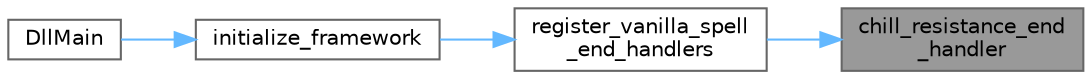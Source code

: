 digraph "chill_resistance_end_handler"
{
 // LATEX_PDF_SIZE
  bgcolor="transparent";
  edge [fontname=Helvetica,fontsize=10,labelfontname=Helvetica,labelfontsize=10];
  node [fontname=Helvetica,fontsize=10,shape=box,height=0.2,width=0.4];
  rankdir="RL";
  Node1 [id="Node000001",label="chill_resistance_end\l_handler",height=0.2,width=0.4,color="gray40", fillcolor="grey60", style="filled", fontcolor="black",tooltip=" "];
  Node1 -> Node2 [id="edge1_Node000001_Node000002",dir="back",color="steelblue1",style="solid",tooltip=" "];
  Node2 [id="Node000002",label="register_vanilla_spell\l_end_handlers",height=0.2,width=0.4,color="grey40", fillcolor="white", style="filled",URL="$sf__spellend__registry_8cpp.html#ac737d76fe9fb2039f0109366cbded12d",tooltip=" "];
  Node2 -> Node3 [id="edge2_Node000002_Node000003",dir="back",color="steelblue1",style="solid",tooltip=" "];
  Node3 [id="Node000003",label="initialize_framework",height=0.2,width=0.4,color="grey40", fillcolor="white", style="filled",URL="$sf__registry_8cpp.html#aa653b9256d033c2d02e806489c6a4271",tooltip=" "];
  Node3 -> Node4 [id="edge3_Node000003_Node000004",dir="back",color="steelblue1",style="solid",tooltip=" "];
  Node4 [id="Node000004",label="DllMain",height=0.2,width=0.4,color="grey40", fillcolor="white", style="filled",URL="$sfsf_8cpp.html#a26e64fb39b69bcd9d1274d279f1561b9",tooltip=" "];
}
